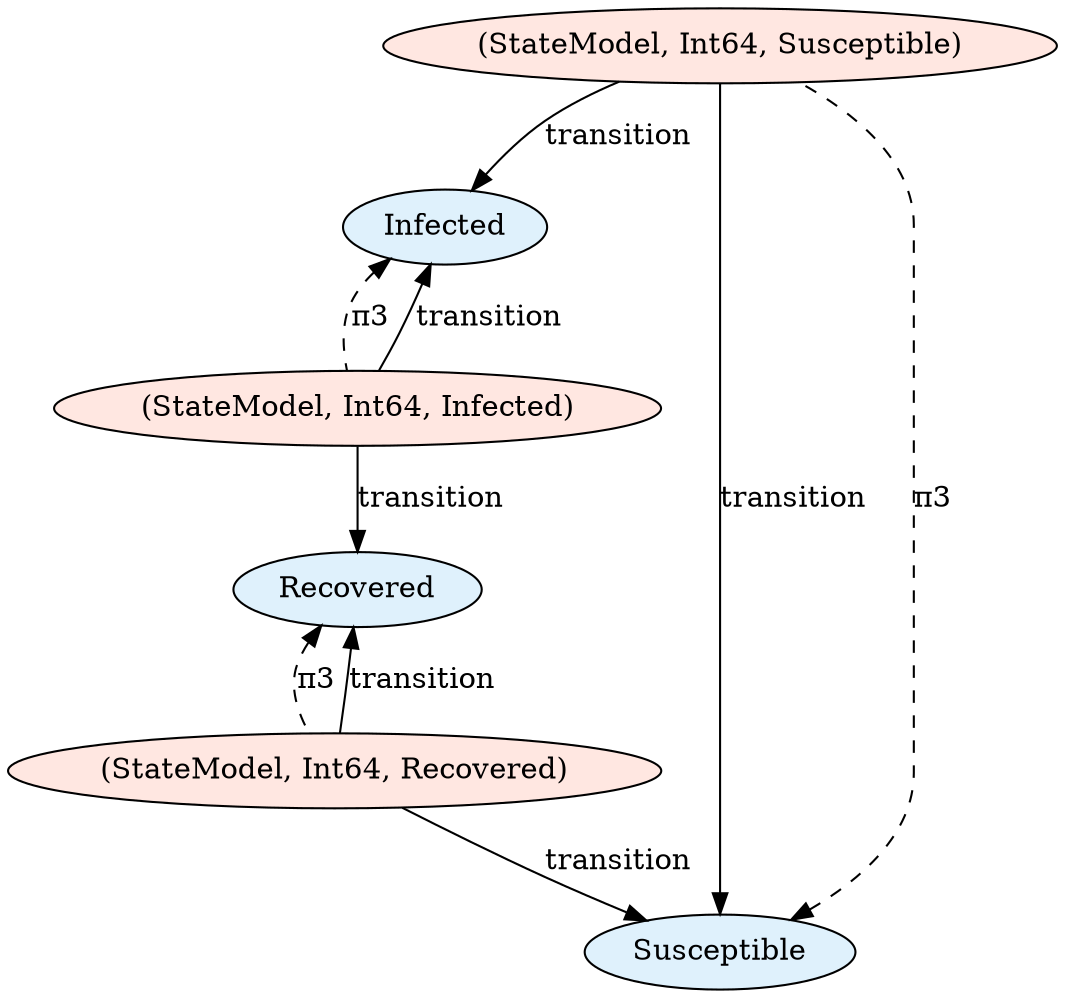 digraph G {
1 [ fillcolor="#FFE7E1",label="(StateModel, Int64, Susceptible)",style="filled",];
2 [ fillcolor="#FFE7E1",label="(StateModel, Int64, Recovered)",style="filled",];
3 [ fillcolor="#FFE7E1",label="(StateModel, Int64, Infected)",style="filled",];
4 [ fillcolor="#DFF1FC",label="Infected",style="filled",];
5 [ fillcolor="#DFF1FC",label="Susceptible",style="filled",];
6 [ fillcolor="#DFF1FC",label="Recovered",style="filled",];
1 -> 4 [ label="transition", ]
1 -> 5 [ label="transition", ]
2 -> 5 [ label="transition", ]
2 -> 6 [ label="transition", ]
3 -> 4 [ label="transition", ]
3 -> 6 [ label="transition", ]
4 -> 3 [ label=π3, style="dashed", dir=back]
5 -> 1 [ label=π3, style="dashed", dir=back]
6 -> 2 [ label=π3, style="dashed", dir=back]
}
